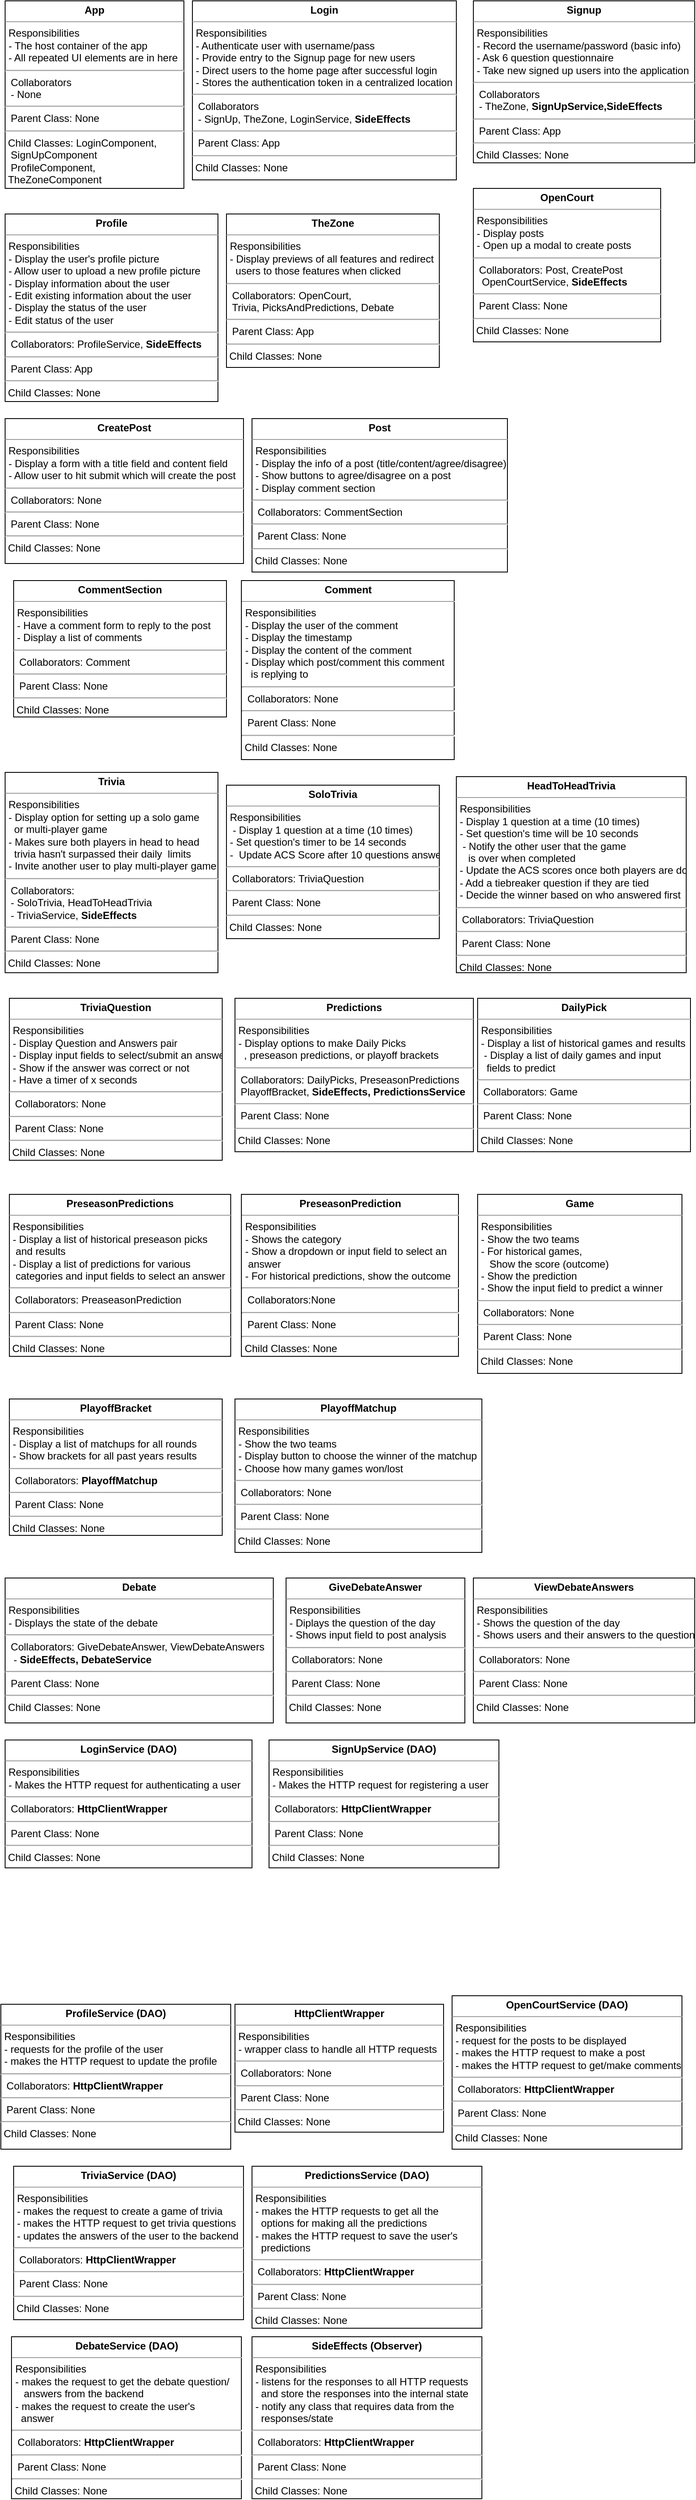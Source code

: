 <mxfile version="13.8.0" type="device"><diagram id="C5RBs43oDa-KdzZeNtuy" name="Page-1"><mxGraphModel dx="655" dy="366" grid="1" gridSize="10" guides="1" tooltips="1" connect="1" arrows="1" fold="1" page="1" pageScale="1" pageWidth="827" pageHeight="1169" math="0" shadow="0"><root><mxCell id="WIyWlLk6GJQsqaUBKTNV-0"/><mxCell id="WIyWlLk6GJQsqaUBKTNV-1" parent="WIyWlLk6GJQsqaUBKTNV-0"/><mxCell id="2I16vg60iGLK1do2wgSN-0" value="&lt;p style=&quot;margin: 0px ; margin-top: 4px ; text-align: center&quot;&gt;&lt;b&gt;App&lt;/b&gt;&lt;/p&gt;&lt;hr size=&quot;1&quot;&gt;&lt;p style=&quot;margin: 0px ; margin-left: 4px&quot;&gt;&lt;/p&gt;&lt;p style=&quot;margin: 0px ; margin-left: 4px&quot;&gt;Responsibilities&lt;/p&gt;&lt;p style=&quot;margin: 0px ; margin-left: 4px&quot;&gt;- The host container of the app&lt;/p&gt;&lt;p style=&quot;margin: 0px ; margin-left: 4px&quot;&gt;- All repeated UI elements are in here&lt;/p&gt;&lt;hr&gt;&amp;nbsp; Collaborators&lt;br&gt;&amp;nbsp; - None&lt;br&gt;&lt;hr&gt;&amp;nbsp; Parent Class: None&amp;nbsp;&amp;nbsp;&amp;nbsp;&lt;br&gt;&lt;hr&gt;&amp;nbsp;Child Classes: LoginComponent, &lt;br&gt;&amp;nbsp; SignUpComponent&lt;br&gt;&amp;nbsp; ProfileComponent, &lt;br&gt;&amp;nbsp;TheZoneComponent&amp;nbsp;&amp;nbsp;" style="verticalAlign=top;align=left;overflow=fill;fontSize=12;fontFamily=Helvetica;html=1;" parent="WIyWlLk6GJQsqaUBKTNV-1" vertex="1"><mxGeometry x="10" y="10" width="210" height="220" as="geometry"/></mxCell><mxCell id="2I16vg60iGLK1do2wgSN-2" value="&lt;p style=&quot;margin: 0px ; margin-top: 4px ; text-align: center&quot;&gt;&lt;b&gt;Login&lt;/b&gt;&lt;/p&gt;&lt;hr size=&quot;1&quot;&gt;&lt;p style=&quot;margin: 0px ; margin-left: 4px&quot;&gt;&lt;/p&gt;&lt;p style=&quot;margin: 0px ; margin-left: 4px&quot;&gt;Responsibilities&lt;/p&gt;&lt;p style=&quot;margin: 0px ; margin-left: 4px&quot;&gt;- Authenticate user with username/pass&lt;/p&gt;&lt;p style=&quot;margin: 0px ; margin-left: 4px&quot;&gt;- Provide entry to the Signup page for new users&lt;/p&gt;&lt;p style=&quot;margin: 0px ; margin-left: 4px&quot;&gt;- Direct users to the home page after successful login&lt;/p&gt;&lt;p style=&quot;margin: 0px ; margin-left: 4px&quot;&gt;- Stores the authentication token in a centralized location&lt;/p&gt;&lt;hr&gt;&amp;nbsp; Collaborators&lt;br&gt;&amp;nbsp; - SignUp,&amp;nbsp;TheZone, LoginService,&amp;nbsp;&lt;b style=&quot;text-align: center&quot;&gt;SideEffects&lt;/b&gt;&lt;br&gt;&lt;hr&gt;&amp;nbsp; Parent Class: App&amp;nbsp; &amp;nbsp;&lt;br&gt;&lt;hr&gt;&amp;nbsp;Child Classes: None&amp;nbsp;" style="verticalAlign=top;align=left;overflow=fill;fontSize=12;fontFamily=Helvetica;html=1;" parent="WIyWlLk6GJQsqaUBKTNV-1" vertex="1"><mxGeometry x="230" y="10" width="310" height="210" as="geometry"/></mxCell><mxCell id="lHW5fJ1nC3ww-b5Xlcl7-0" value="&lt;p style=&quot;margin: 0px ; margin-top: 4px ; text-align: center&quot;&gt;&lt;b&gt;Signup&lt;/b&gt;&lt;/p&gt;&lt;hr size=&quot;1&quot;&gt;&lt;p style=&quot;margin: 0px ; margin-left: 4px&quot;&gt;&lt;/p&gt;&lt;p style=&quot;margin: 0px ; margin-left: 4px&quot;&gt;Responsibilities&lt;/p&gt;&lt;p style=&quot;margin: 0px ; margin-left: 4px&quot;&gt;- Record the username/password (basic info)&lt;/p&gt;&lt;p style=&quot;margin: 0px ; margin-left: 4px&quot;&gt;- Ask 6 question questionnaire&lt;/p&gt;&lt;p style=&quot;margin: 0px ; margin-left: 4px&quot;&gt;- Take new signed up users into the application&lt;/p&gt;&lt;hr&gt;&amp;nbsp; Collaborators&lt;br&gt;&amp;nbsp; - TheZone,&amp;nbsp;&lt;b style=&quot;text-align: center&quot;&gt;SignUpService,&lt;/b&gt;&lt;b style=&quot;text-align: center&quot;&gt;SideEffects&lt;/b&gt;&lt;br&gt;&lt;hr&gt;&amp;nbsp; Parent Class: App&amp;nbsp; &amp;nbsp;&lt;br&gt;&lt;hr&gt;&amp;nbsp;Child Classes: None&amp;nbsp;" style="verticalAlign=top;align=left;overflow=fill;fontSize=12;fontFamily=Helvetica;html=1;" parent="WIyWlLk6GJQsqaUBKTNV-1" vertex="1"><mxGeometry x="560" y="10" width="260" height="190" as="geometry"/></mxCell><mxCell id="lHW5fJ1nC3ww-b5Xlcl7-1" value="&lt;p style=&quot;margin: 0px ; margin-top: 4px ; text-align: center&quot;&gt;&lt;b&gt;Profile&lt;/b&gt;&lt;/p&gt;&lt;hr size=&quot;1&quot;&gt;&lt;p style=&quot;margin: 0px ; margin-left: 4px&quot;&gt;&lt;/p&gt;&lt;p style=&quot;margin: 0px ; margin-left: 4px&quot;&gt;Responsibilities&lt;/p&gt;&lt;p style=&quot;margin: 0px ; margin-left: 4px&quot;&gt;- Display the user's profile picture&lt;/p&gt;&lt;p style=&quot;margin: 0px ; margin-left: 4px&quot;&gt;- Allow user to upload a new profile picture&lt;/p&gt;&lt;p style=&quot;margin: 0px ; margin-left: 4px&quot;&gt;- Display information about the user&lt;/p&gt;&lt;p style=&quot;margin: 0px ; margin-left: 4px&quot;&gt;- Edit existing information about the user&lt;/p&gt;&lt;p style=&quot;margin: 0px ; margin-left: 4px&quot;&gt;- Display the status of the user&lt;/p&gt;&lt;p style=&quot;margin: 0px ; margin-left: 4px&quot;&gt;- Edit status of the user&lt;/p&gt;&lt;hr&gt;&amp;nbsp; Collaborators: ProfileService,&amp;nbsp;&lt;b style=&quot;text-align: center&quot;&gt;SideEffects&lt;/b&gt;&lt;br&gt;&lt;hr&gt;&amp;nbsp; Parent Class: App&amp;nbsp; &amp;nbsp;&lt;br&gt;&lt;hr&gt;&amp;nbsp;Child Classes: None&amp;nbsp;" style="verticalAlign=top;align=left;overflow=fill;fontSize=12;fontFamily=Helvetica;html=1;" parent="WIyWlLk6GJQsqaUBKTNV-1" vertex="1"><mxGeometry x="10" y="260" width="250" height="220" as="geometry"/></mxCell><mxCell id="lHW5fJ1nC3ww-b5Xlcl7-2" value="&lt;p style=&quot;margin: 0px ; margin-top: 4px ; text-align: center&quot;&gt;&lt;b&gt;TheZone&lt;/b&gt;&lt;/p&gt;&lt;hr size=&quot;1&quot;&gt;&lt;p style=&quot;margin: 0px ; margin-left: 4px&quot;&gt;&lt;/p&gt;&lt;p style=&quot;margin: 0px ; margin-left: 4px&quot;&gt;Responsibilities&lt;/p&gt;&lt;p style=&quot;margin: 0px ; margin-left: 4px&quot;&gt;- Display previews of all features and redirect&lt;/p&gt;&lt;p style=&quot;margin: 0px ; margin-left: 4px&quot;&gt;&amp;nbsp; users to those features when clicked&lt;/p&gt;&lt;hr&gt;&amp;nbsp; Collaborators: OpenCourt,&lt;br&gt;&amp;nbsp; Trivia,&amp;nbsp;PicksAndPredictions, Debate&lt;br&gt;&lt;hr&gt;&amp;nbsp; Parent Class: App&amp;nbsp; &amp;nbsp;&lt;br&gt;&lt;hr&gt;&amp;nbsp;Child Classes: None&lt;br&gt;&amp;nbsp;&amp;nbsp;" style="verticalAlign=top;align=left;overflow=fill;fontSize=12;fontFamily=Helvetica;html=1;" parent="WIyWlLk6GJQsqaUBKTNV-1" vertex="1"><mxGeometry x="270" y="260" width="250" height="180" as="geometry"/></mxCell><mxCell id="lHW5fJ1nC3ww-b5Xlcl7-7" value="&lt;p style=&quot;margin: 0px ; margin-top: 4px ; text-align: center&quot;&gt;&lt;b&gt;OpenCourt&lt;/b&gt;&lt;/p&gt;&lt;hr size=&quot;1&quot;&gt;&lt;p style=&quot;margin: 0px ; margin-left: 4px&quot;&gt;&lt;/p&gt;&lt;p style=&quot;margin: 0px ; margin-left: 4px&quot;&gt;Responsibilities&lt;/p&gt;&lt;p style=&quot;margin: 0px ; margin-left: 4px&quot;&gt;- Display posts&lt;br&gt;&lt;/p&gt;&lt;p style=&quot;margin: 0px ; margin-left: 4px&quot;&gt;- Open up a modal to create posts&lt;/p&gt;&lt;hr&gt;&amp;nbsp; Collaborators: Post, CreatePost&lt;br&gt;&amp;nbsp; &amp;nbsp;OpenCourtService,&amp;nbsp;&lt;b style=&quot;text-align: center&quot;&gt;SideEffects&lt;/b&gt;&lt;br&gt;&lt;hr&gt;&amp;nbsp; Parent Class: None&amp;nbsp; &amp;nbsp;&lt;br&gt;&lt;hr&gt;&amp;nbsp;Child Classes: None&amp;nbsp;" style="verticalAlign=top;align=left;overflow=fill;fontSize=12;fontFamily=Helvetica;html=1;" parent="WIyWlLk6GJQsqaUBKTNV-1" vertex="1"><mxGeometry x="560" y="230" width="220" height="180" as="geometry"/></mxCell><mxCell id="lHW5fJ1nC3ww-b5Xlcl7-8" value="&lt;p style=&quot;margin: 0px ; margin-top: 4px ; text-align: center&quot;&gt;&lt;b&gt;Trivia&lt;/b&gt;&lt;/p&gt;&lt;hr size=&quot;1&quot;&gt;&lt;p style=&quot;margin: 0px ; margin-left: 4px&quot;&gt;&lt;/p&gt;&lt;p style=&quot;margin: 0px ; margin-left: 4px&quot;&gt;Responsibilities&lt;/p&gt;&lt;p style=&quot;margin: 0px ; margin-left: 4px&quot;&gt;- Display option for setting up a solo game&lt;br&gt;&lt;/p&gt;&lt;p style=&quot;margin: 0px ; margin-left: 4px&quot;&gt;&amp;nbsp; or multi-player game&lt;/p&gt;&lt;p style=&quot;margin: 0px ; margin-left: 4px&quot;&gt;- Makes sure both players in head to head&lt;/p&gt;&lt;p style=&quot;margin: 0px ; margin-left: 4px&quot;&gt;&amp;nbsp; trivia hasn't surpassed their daily&amp;nbsp; limits&lt;/p&gt;&lt;p style=&quot;margin: 0px ; margin-left: 4px&quot;&gt;- Invite another user to play multi-player game&lt;/p&gt;&lt;hr&gt;&amp;nbsp; Collaborators: &lt;br&gt;&amp;nbsp; - SoloTrivia, HeadToHeadTrivia&lt;br&gt;&amp;nbsp; - TriviaService,&amp;nbsp;&lt;b style=&quot;text-align: center&quot;&gt;SideEffects&lt;/b&gt;&lt;br&gt;&lt;hr&gt;&amp;nbsp; Parent Class: None&amp;nbsp; &amp;nbsp;&lt;br&gt;&lt;hr&gt;&amp;nbsp;Child Classes: None" style="verticalAlign=top;align=left;overflow=fill;fontSize=12;fontFamily=Helvetica;html=1;" parent="WIyWlLk6GJQsqaUBKTNV-1" vertex="1"><mxGeometry x="10" y="915" width="250" height="235" as="geometry"/></mxCell><mxCell id="lHW5fJ1nC3ww-b5Xlcl7-10" value="&lt;p style=&quot;margin: 0px ; margin-top: 4px ; text-align: center&quot;&gt;&lt;b&gt;Predictions&lt;/b&gt;&lt;/p&gt;&lt;hr size=&quot;1&quot;&gt;&lt;p style=&quot;margin: 0px ; margin-left: 4px&quot;&gt;&lt;/p&gt;&lt;p style=&quot;margin: 0px ; margin-left: 4px&quot;&gt;Responsibilities&lt;/p&gt;&lt;p style=&quot;margin: 0px ; margin-left: 4px&quot;&gt;- Display options to make Daily Picks&lt;br&gt;&lt;/p&gt;&lt;p style=&quot;margin: 0px ; margin-left: 4px&quot;&gt;&amp;nbsp; , preseason predictions, or playoff brackets&lt;/p&gt;&lt;hr&gt;&amp;nbsp; Collaborators: DailyPicks, PreseasonPredictions&lt;br&gt;&amp;nbsp; PlayoffBracket,&amp;nbsp;&lt;b style=&quot;text-align: center&quot;&gt;SideEffects, PredictionsService&lt;/b&gt;&lt;br&gt;&lt;hr&gt;&amp;nbsp; Parent Class: None&amp;nbsp; &amp;nbsp;&lt;br&gt;&lt;hr&gt;&amp;nbsp;Child Classes: None" style="verticalAlign=top;align=left;overflow=fill;fontSize=12;fontFamily=Helvetica;html=1;" parent="WIyWlLk6GJQsqaUBKTNV-1" vertex="1"><mxGeometry x="280" y="1180" width="280" height="180" as="geometry"/></mxCell><mxCell id="lHW5fJ1nC3ww-b5Xlcl7-12" value="&lt;p style=&quot;margin: 0px ; margin-top: 4px ; text-align: center&quot;&gt;&lt;b&gt;Debate&lt;/b&gt;&lt;/p&gt;&lt;hr size=&quot;1&quot;&gt;&lt;p style=&quot;margin: 0px ; margin-left: 4px&quot;&gt;&lt;/p&gt;&lt;p style=&quot;margin: 0px ; margin-left: 4px&quot;&gt;Responsibilities&lt;/p&gt;&lt;p style=&quot;margin: 0px ; margin-left: 4px&quot;&gt;- Displays the state of the debate&lt;br&gt;&lt;/p&gt;&lt;hr&gt;&amp;nbsp; Collaborators: GiveDebateAnswer, ViewDebateAnswers&lt;br&gt;&amp;nbsp; &amp;nbsp;-&amp;nbsp;&lt;b style=&quot;text-align: center&quot;&gt;SideEffects, DebateService&lt;/b&gt;&lt;br&gt;&lt;hr&gt;&amp;nbsp; Parent Class: None&amp;nbsp; &amp;nbsp;&lt;br&gt;&lt;hr&gt;&amp;nbsp;Child Classes: None" style="verticalAlign=top;align=left;overflow=fill;fontSize=12;fontFamily=Helvetica;html=1;" parent="WIyWlLk6GJQsqaUBKTNV-1" vertex="1"><mxGeometry x="10" y="1860" width="315" height="170" as="geometry"/></mxCell><mxCell id="lHW5fJ1nC3ww-b5Xlcl7-13" value="&lt;p style=&quot;margin: 0px ; margin-top: 4px ; text-align: center&quot;&gt;&lt;b&gt;CreatePost&lt;/b&gt;&lt;/p&gt;&lt;hr size=&quot;1&quot;&gt;&lt;p style=&quot;margin: 0px ; margin-left: 4px&quot;&gt;&lt;/p&gt;&lt;p style=&quot;margin: 0px ; margin-left: 4px&quot;&gt;Responsibilities&lt;/p&gt;&lt;p style=&quot;margin: 0px ; margin-left: 4px&quot;&gt;- Display a form with a title field and content field&lt;br&gt;&lt;/p&gt;&lt;p style=&quot;margin: 0px ; margin-left: 4px&quot;&gt;- Allow user to hit submit which will create the post&lt;/p&gt;&lt;hr&gt;&amp;nbsp; Collaborators: None&lt;br&gt;&lt;hr&gt;&amp;nbsp; Parent Class: None&amp;nbsp; &amp;nbsp;&lt;br&gt;&lt;hr&gt;&amp;nbsp;Child Classes: None&amp;nbsp;" style="verticalAlign=top;align=left;overflow=fill;fontSize=12;fontFamily=Helvetica;html=1;" parent="WIyWlLk6GJQsqaUBKTNV-1" vertex="1"><mxGeometry x="10" y="500" width="280" height="170" as="geometry"/></mxCell><mxCell id="lHW5fJ1nC3ww-b5Xlcl7-14" value="&lt;p style=&quot;margin: 0px ; margin-top: 4px ; text-align: center&quot;&gt;&lt;b&gt;Post&lt;/b&gt;&lt;/p&gt;&lt;hr size=&quot;1&quot;&gt;&lt;p style=&quot;margin: 0px ; margin-left: 4px&quot;&gt;&lt;/p&gt;&lt;p style=&quot;margin: 0px ; margin-left: 4px&quot;&gt;Responsibilities&lt;/p&gt;&lt;p style=&quot;margin: 0px ; margin-left: 4px&quot;&gt;- Display the info of a post (title/content/agree/disagree)&lt;br&gt;&lt;/p&gt;&lt;p style=&quot;margin: 0px ; margin-left: 4px&quot;&gt;- Show buttons to agree/disagree on a post&lt;/p&gt;&lt;p style=&quot;margin: 0px ; margin-left: 4px&quot;&gt;- Display comment section&lt;/p&gt;&lt;hr&gt;&amp;nbsp; Collaborators: CommentSection&lt;br&gt;&lt;hr&gt;&amp;nbsp; Parent Class: None&amp;nbsp; &amp;nbsp;&lt;br&gt;&lt;hr&gt;&amp;nbsp;Child Classes: None&amp;nbsp;" style="verticalAlign=top;align=left;overflow=fill;fontSize=12;fontFamily=Helvetica;html=1;" parent="WIyWlLk6GJQsqaUBKTNV-1" vertex="1"><mxGeometry x="300" y="500" width="300" height="180" as="geometry"/></mxCell><mxCell id="lHW5fJ1nC3ww-b5Xlcl7-15" value="&lt;p style=&quot;margin: 0px ; margin-top: 4px ; text-align: center&quot;&gt;&lt;b&gt;CommentSection&lt;/b&gt;&lt;/p&gt;&lt;hr size=&quot;1&quot;&gt;&lt;p style=&quot;margin: 0px ; margin-left: 4px&quot;&gt;&lt;/p&gt;&lt;p style=&quot;margin: 0px ; margin-left: 4px&quot;&gt;Responsibilities&lt;/p&gt;&lt;p style=&quot;margin: 0px ; margin-left: 4px&quot;&gt;- Have a comment form to reply to the post&lt;br&gt;&lt;/p&gt;&lt;p style=&quot;margin: 0px ; margin-left: 4px&quot;&gt;- Display a list of comments&lt;/p&gt;&lt;hr&gt;&amp;nbsp; Collaborators: Comment&lt;br&gt;&lt;hr&gt;&amp;nbsp; Parent Class: None&amp;nbsp; &amp;nbsp;&lt;br&gt;&lt;hr&gt;&amp;nbsp;Child Classes: None&amp;nbsp;" style="verticalAlign=top;align=left;overflow=fill;fontSize=12;fontFamily=Helvetica;html=1;" parent="WIyWlLk6GJQsqaUBKTNV-1" vertex="1"><mxGeometry x="20" y="690" width="250" height="160" as="geometry"/></mxCell><mxCell id="lHW5fJ1nC3ww-b5Xlcl7-17" value="&lt;p style=&quot;margin: 0px ; margin-top: 4px ; text-align: center&quot;&gt;&lt;b&gt;SoloTrivia&lt;/b&gt;&lt;/p&gt;&lt;hr size=&quot;1&quot;&gt;&lt;p style=&quot;margin: 0px ; margin-left: 4px&quot;&gt;&lt;/p&gt;&lt;p style=&quot;margin: 0px ; margin-left: 4px&quot;&gt;Responsibilities&lt;/p&gt;&lt;p style=&quot;margin: 0px ; margin-left: 4px&quot;&gt;&amp;nbsp;- Display 1 question at a time (10 times)&lt;/p&gt;&lt;p style=&quot;margin: 0px ; margin-left: 4px&quot;&gt;- Set question's timer to be 14 seconds&lt;/p&gt;&lt;p style=&quot;margin: 0px ; margin-left: 4px&quot;&gt;-&amp;nbsp; Update ACS Score after 10 questions answered&lt;/p&gt;&lt;hr&gt;&amp;nbsp; Collaborators: TriviaQuestion&lt;br&gt;&lt;hr&gt;&amp;nbsp; Parent Class: None&amp;nbsp; &amp;nbsp;&lt;br&gt;&lt;hr&gt;&amp;nbsp;Child Classes: None" style="verticalAlign=top;align=left;overflow=fill;fontSize=12;fontFamily=Helvetica;html=1;" parent="WIyWlLk6GJQsqaUBKTNV-1" vertex="1"><mxGeometry x="270" y="930" width="250" height="180" as="geometry"/></mxCell><mxCell id="lHW5fJ1nC3ww-b5Xlcl7-18" value="&lt;p style=&quot;margin: 0px ; margin-top: 4px ; text-align: center&quot;&gt;&lt;b&gt;TriviaQuestion&lt;/b&gt;&lt;/p&gt;&lt;hr size=&quot;1&quot;&gt;&lt;p style=&quot;margin: 0px ; margin-left: 4px&quot;&gt;&lt;/p&gt;&lt;p style=&quot;margin: 0px ; margin-left: 4px&quot;&gt;Responsibilities&lt;/p&gt;&lt;p style=&quot;margin: 0px ; margin-left: 4px&quot;&gt;- Display Question and Answers pair&lt;/p&gt;&lt;p style=&quot;margin: 0px ; margin-left: 4px&quot;&gt;- Display input fields to select/submit an answer&lt;/p&gt;&lt;p style=&quot;margin: 0px ; margin-left: 4px&quot;&gt;- Show if the answer was correct or not&lt;/p&gt;&lt;p style=&quot;margin: 0px ; margin-left: 4px&quot;&gt;&lt;span&gt;- Have a timer of x seconds&lt;/span&gt;&lt;br&gt;&lt;/p&gt;&lt;hr&gt;&amp;nbsp; Collaborators: None&lt;br&gt;&lt;hr&gt;&amp;nbsp; Parent Class: None&amp;nbsp; &amp;nbsp;&lt;br&gt;&lt;hr&gt;&amp;nbsp;Child Classes: None" style="verticalAlign=top;align=left;overflow=fill;fontSize=12;fontFamily=Helvetica;html=1;" parent="WIyWlLk6GJQsqaUBKTNV-1" vertex="1"><mxGeometry x="15" y="1180" width="250" height="190" as="geometry"/></mxCell><mxCell id="lHW5fJ1nC3ww-b5Xlcl7-19" value="&lt;p style=&quot;margin: 0px ; margin-top: 4px ; text-align: center&quot;&gt;&lt;b&gt;HeadToHeadTrivia&lt;/b&gt;&lt;/p&gt;&lt;hr size=&quot;1&quot;&gt;&lt;p style=&quot;margin: 0px ; margin-left: 4px&quot;&gt;&lt;/p&gt;&lt;p style=&quot;margin: 0px ; margin-left: 4px&quot;&gt;Responsibilities&lt;/p&gt;&lt;p style=&quot;margin: 0px ; margin-left: 4px&quot;&gt;- Display 1 question at a time (10 times)&lt;/p&gt;&lt;p style=&quot;margin: 0px ; margin-left: 4px&quot;&gt;- Set question's time will be 10 seconds&lt;/p&gt;&lt;p style=&quot;margin: 0px ; margin-left: 4px&quot;&gt;&amp;nbsp;- Notify the other user that the game&amp;nbsp;&lt;/p&gt;&lt;p style=&quot;margin: 0px ; margin-left: 4px&quot;&gt;&amp;nbsp; &amp;nbsp;is over when completed&lt;/p&gt;&lt;p style=&quot;margin: 0px ; margin-left: 4px&quot;&gt;- Update the ACS scores once both players are done&lt;/p&gt;&lt;p style=&quot;margin: 0px ; margin-left: 4px&quot;&gt;- Add a tiebreaker question if they are tied&lt;/p&gt;&lt;p style=&quot;margin: 0px ; margin-left: 4px&quot;&gt;- Decide the winner based on who answered first&lt;/p&gt;&lt;hr&gt;&amp;nbsp; Collaborators: TriviaQuestion&lt;br&gt;&lt;hr&gt;&amp;nbsp; Parent Class: None&amp;nbsp; &amp;nbsp;&lt;br&gt;&lt;hr&gt;&amp;nbsp;Child Classes: None" style="verticalAlign=top;align=left;overflow=fill;fontSize=12;fontFamily=Helvetica;html=1;" parent="WIyWlLk6GJQsqaUBKTNV-1" vertex="1"><mxGeometry x="540" y="920" width="270" height="230" as="geometry"/></mxCell><mxCell id="lHW5fJ1nC3ww-b5Xlcl7-20" value="&lt;p style=&quot;margin: 0px ; margin-top: 4px ; text-align: center&quot;&gt;&lt;b&gt;DailyPick&lt;/b&gt;&lt;/p&gt;&lt;hr size=&quot;1&quot;&gt;&lt;p style=&quot;margin: 0px ; margin-left: 4px&quot;&gt;&lt;/p&gt;&lt;p style=&quot;margin: 0px ; margin-left: 4px&quot;&gt;Responsibilities&lt;/p&gt;&lt;p style=&quot;margin: 0px ; margin-left: 4px&quot;&gt;- Display a list of historical games and results&lt;br&gt;&lt;/p&gt;&lt;p style=&quot;margin: 0px ; margin-left: 4px&quot;&gt;&amp;nbsp;- Display a list of daily games and input&amp;nbsp;&lt;/p&gt;&lt;p style=&quot;margin: 0px ; margin-left: 4px&quot;&gt;&amp;nbsp; fields to predict&lt;/p&gt;&lt;hr&gt;&amp;nbsp; Collaborators: Game&lt;br&gt;&lt;hr&gt;&amp;nbsp; Parent Class: None&amp;nbsp; &amp;nbsp;&lt;br&gt;&lt;hr&gt;&amp;nbsp;Child Classes: None" style="verticalAlign=top;align=left;overflow=fill;fontSize=12;fontFamily=Helvetica;html=1;" parent="WIyWlLk6GJQsqaUBKTNV-1" vertex="1"><mxGeometry x="565" y="1180" width="250" height="180" as="geometry"/></mxCell><mxCell id="lHW5fJ1nC3ww-b5Xlcl7-21" value="&lt;p style=&quot;margin: 0px ; margin-top: 4px ; text-align: center&quot;&gt;&lt;b&gt;PlayoffBracket&lt;/b&gt;&lt;/p&gt;&lt;hr size=&quot;1&quot;&gt;&lt;p style=&quot;margin: 0px ; margin-left: 4px&quot;&gt;&lt;/p&gt;&lt;p style=&quot;margin: 0px ; margin-left: 4px&quot;&gt;Responsibilities&lt;/p&gt;&lt;p style=&quot;margin: 0px ; margin-left: 4px&quot;&gt;- Display a list of matchups for all rounds&lt;br&gt;&lt;/p&gt;&lt;p style=&quot;margin: 0px ; margin-left: 4px&quot;&gt;- Show brackets for all past years results&lt;/p&gt;&lt;hr&gt;&amp;nbsp; Collaborators:&amp;nbsp;&lt;b style=&quot;text-align: center&quot;&gt;PlayoffMatchup&lt;/b&gt;&lt;br&gt;&lt;hr&gt;&amp;nbsp; Parent Class: None&amp;nbsp; &amp;nbsp;&lt;br&gt;&lt;hr&gt;&amp;nbsp;Child Classes: None" style="verticalAlign=top;align=left;overflow=fill;fontSize=12;fontFamily=Helvetica;html=1;" parent="WIyWlLk6GJQsqaUBKTNV-1" vertex="1"><mxGeometry x="15" y="1650" width="250" height="160" as="geometry"/></mxCell><mxCell id="lHW5fJ1nC3ww-b5Xlcl7-22" value="&lt;p style=&quot;margin: 0px ; margin-top: 4px ; text-align: center&quot;&gt;&lt;b&gt;PreseasonPredictions&lt;/b&gt;&lt;/p&gt;&lt;hr size=&quot;1&quot;&gt;&lt;p style=&quot;margin: 0px ; margin-left: 4px&quot;&gt;&lt;/p&gt;&lt;p style=&quot;margin: 0px ; margin-left: 4px&quot;&gt;Responsibilities&lt;/p&gt;&lt;p style=&quot;margin: 0px ; margin-left: 4px&quot;&gt;- Display a list of historical preseason picks&lt;br&gt;&lt;/p&gt;&lt;p style=&quot;margin: 0px ; margin-left: 4px&quot;&gt;&amp;nbsp;and results&lt;/p&gt;&lt;p style=&quot;margin: 0px ; margin-left: 4px&quot;&gt;- Display a list of predictions for various&lt;/p&gt;&lt;p style=&quot;margin: 0px ; margin-left: 4px&quot;&gt;&amp;nbsp;categories and input fields to select an answer&lt;/p&gt;&lt;hr&gt;&amp;nbsp; Collaborators: PreaseasonPrediction&lt;br&gt;&lt;hr&gt;&amp;nbsp; Parent Class: None&amp;nbsp; &amp;nbsp;&lt;br&gt;&lt;hr&gt;&amp;nbsp;Child Classes: None" style="verticalAlign=top;align=left;overflow=fill;fontSize=12;fontFamily=Helvetica;html=1;" parent="WIyWlLk6GJQsqaUBKTNV-1" vertex="1"><mxGeometry x="15" y="1410" width="260" height="190" as="geometry"/></mxCell><mxCell id="lHW5fJ1nC3ww-b5Xlcl7-23" value="&lt;p style=&quot;margin: 0px ; margin-top: 4px ; text-align: center&quot;&gt;&lt;b&gt;Game&lt;/b&gt;&lt;/p&gt;&lt;hr size=&quot;1&quot;&gt;&lt;p style=&quot;margin: 0px ; margin-left: 4px&quot;&gt;&lt;/p&gt;&lt;p style=&quot;margin: 0px ; margin-left: 4px&quot;&gt;Responsibilities&lt;/p&gt;&lt;p style=&quot;margin: 0px ; margin-left: 4px&quot;&gt;- Show the two teams&lt;br&gt;&lt;/p&gt;&lt;p style=&quot;margin: 0px ; margin-left: 4px&quot;&gt;- For historical games,&amp;nbsp;&lt;/p&gt;&lt;p style=&quot;margin: 0px ; margin-left: 4px&quot;&gt;&amp;nbsp; &amp;nbsp;Show the score (outcome)&lt;/p&gt;&lt;p style=&quot;margin: 0px ; margin-left: 4px&quot;&gt;- Show the prediction&lt;/p&gt;&lt;p style=&quot;margin: 0px ; margin-left: 4px&quot;&gt;- Show the input field to predict a winner&lt;/p&gt;&lt;hr&gt;&amp;nbsp; Collaborators: None&lt;br&gt;&lt;hr&gt;&amp;nbsp; Parent Class: None&amp;nbsp; &amp;nbsp;&lt;br&gt;&lt;hr&gt;&amp;nbsp;Child Classes: None" style="verticalAlign=top;align=left;overflow=fill;fontSize=12;fontFamily=Helvetica;html=1;" parent="WIyWlLk6GJQsqaUBKTNV-1" vertex="1"><mxGeometry x="565" y="1410" width="240" height="210" as="geometry"/></mxCell><mxCell id="lHW5fJ1nC3ww-b5Xlcl7-24" value="&lt;p style=&quot;margin: 0px ; margin-top: 4px ; text-align: center&quot;&gt;&lt;b&gt;PreseasonPrediction&lt;/b&gt;&lt;/p&gt;&lt;hr size=&quot;1&quot;&gt;&lt;p style=&quot;margin: 0px ; margin-left: 4px&quot;&gt;&lt;/p&gt;&lt;p style=&quot;margin: 0px ; margin-left: 4px&quot;&gt;Responsibilities&lt;/p&gt;&lt;p style=&quot;margin: 0px ; margin-left: 4px&quot;&gt;- Shows the category&lt;/p&gt;&lt;p style=&quot;margin: 0px ; margin-left: 4px&quot;&gt;- Show a dropdown or input field to select an&lt;/p&gt;&lt;p style=&quot;margin: 0px ; margin-left: 4px&quot;&gt;&amp;nbsp;answer&lt;/p&gt;&lt;p style=&quot;margin: 0px ; margin-left: 4px&quot;&gt;-&amp;nbsp;&lt;span&gt;For historical predictions, show the outcome&lt;/span&gt;&lt;/p&gt;&lt;hr&gt;&amp;nbsp; Collaborators:None&lt;br&gt;&lt;hr&gt;&amp;nbsp; Parent Class: None&amp;nbsp; &amp;nbsp;&lt;br&gt;&lt;hr&gt;&amp;nbsp;Child Classes: None" style="verticalAlign=top;align=left;overflow=fill;fontSize=12;fontFamily=Helvetica;html=1;" parent="WIyWlLk6GJQsqaUBKTNV-1" vertex="1"><mxGeometry x="287.5" y="1410" width="255" height="190" as="geometry"/></mxCell><mxCell id="lHW5fJ1nC3ww-b5Xlcl7-25" value="&lt;p style=&quot;margin: 0px ; margin-top: 4px ; text-align: center&quot;&gt;&lt;b&gt;PlayoffMatchup&lt;/b&gt;&lt;/p&gt;&lt;hr size=&quot;1&quot;&gt;&lt;p style=&quot;margin: 0px ; margin-left: 4px&quot;&gt;&lt;/p&gt;&lt;p style=&quot;margin: 0px ; margin-left: 4px&quot;&gt;Responsibilities&lt;/p&gt;&lt;p style=&quot;margin: 0px ; margin-left: 4px&quot;&gt;- Show the two teams&lt;br&gt;&lt;/p&gt;&lt;p style=&quot;margin: 0px ; margin-left: 4px&quot;&gt;- Display button to choose the winner of the matchup&lt;/p&gt;&lt;p style=&quot;margin: 0px ; margin-left: 4px&quot;&gt;- Choose how many games won/lost&lt;/p&gt;&lt;hr&gt;&amp;nbsp; Collaborators: None&lt;br&gt;&lt;hr&gt;&amp;nbsp; Parent Class: None&amp;nbsp; &amp;nbsp;&lt;br&gt;&lt;hr&gt;&amp;nbsp;Child Classes: None" style="verticalAlign=top;align=left;overflow=fill;fontSize=12;fontFamily=Helvetica;html=1;" parent="WIyWlLk6GJQsqaUBKTNV-1" vertex="1"><mxGeometry x="280" y="1650" width="290" height="180" as="geometry"/></mxCell><mxCell id="lHW5fJ1nC3ww-b5Xlcl7-26" value="&lt;p style=&quot;margin: 0px ; margin-top: 4px ; text-align: center&quot;&gt;&lt;b&gt;Comment&lt;/b&gt;&lt;/p&gt;&lt;hr size=&quot;1&quot;&gt;&lt;p style=&quot;margin: 0px ; margin-left: 4px&quot;&gt;&lt;/p&gt;&lt;p style=&quot;margin: 0px ; margin-left: 4px&quot;&gt;Responsibilities&lt;/p&gt;&lt;p style=&quot;margin: 0px ; margin-left: 4px&quot;&gt;- Display the user of the comment&lt;br&gt;&lt;/p&gt;&lt;p style=&quot;margin: 0px ; margin-left: 4px&quot;&gt;- Display the timestamp&lt;/p&gt;&lt;p style=&quot;margin: 0px ; margin-left: 4px&quot;&gt;- Display the content of the comment&lt;/p&gt;&lt;p style=&quot;margin: 0px ; margin-left: 4px&quot;&gt;- Display which post/comment this comment&lt;/p&gt;&lt;p style=&quot;margin: 0px ; margin-left: 4px&quot;&gt;&amp;nbsp; is replying to&lt;/p&gt;&lt;hr&gt;&amp;nbsp; Collaborators: None&lt;br&gt;&lt;hr&gt;&amp;nbsp; Parent Class: None&amp;nbsp; &amp;nbsp;&lt;br&gt;&lt;hr&gt;&amp;nbsp;Child Classes: None&amp;nbsp;" style="verticalAlign=top;align=left;overflow=fill;fontSize=12;fontFamily=Helvetica;html=1;" parent="WIyWlLk6GJQsqaUBKTNV-1" vertex="1"><mxGeometry x="287.5" y="690" width="250" height="210" as="geometry"/></mxCell><mxCell id="lHW5fJ1nC3ww-b5Xlcl7-27" value="&lt;p style=&quot;margin: 0px ; margin-top: 4px ; text-align: center&quot;&gt;&lt;span style=&quot;text-align: left&quot;&gt;&lt;b&gt;GiveDebateAnswer&lt;/b&gt;&lt;/span&gt;&lt;br&gt;&lt;/p&gt;&lt;hr size=&quot;1&quot;&gt;&lt;p style=&quot;margin: 0px ; margin-left: 4px&quot;&gt;&lt;/p&gt;&lt;p style=&quot;margin: 0px ; margin-left: 4px&quot;&gt;Responsibilities&lt;/p&gt;&lt;p style=&quot;margin: 0px ; margin-left: 4px&quot;&gt;- Diplays the question of the day&lt;br&gt;&lt;/p&gt;&lt;p style=&quot;margin: 0px ; margin-left: 4px&quot;&gt;- Shows input field to post analysis&lt;/p&gt;&lt;hr&gt;&amp;nbsp; Collaborators: None&lt;br&gt;&lt;hr&gt;&amp;nbsp; Parent Class: None&amp;nbsp; &amp;nbsp;&lt;br&gt;&lt;hr&gt;&amp;nbsp;Child Classes: None" style="verticalAlign=top;align=left;overflow=fill;fontSize=12;fontFamily=Helvetica;html=1;" parent="WIyWlLk6GJQsqaUBKTNV-1" vertex="1"><mxGeometry x="340" y="1860" width="210" height="170" as="geometry"/></mxCell><mxCell id="lHW5fJ1nC3ww-b5Xlcl7-28" value="&lt;p style=&quot;margin: 4px 0px 0px ; text-align: center&quot;&gt;&lt;b&gt;ViewDebateAnswers&lt;/b&gt;&lt;/p&gt;&lt;hr size=&quot;1&quot;&gt;&lt;p style=&quot;margin: 0px ; margin-left: 4px&quot;&gt;&lt;/p&gt;&lt;p style=&quot;margin: 0px ; margin-left: 4px&quot;&gt;Responsibilities&lt;/p&gt;&lt;p style=&quot;margin: 0px ; margin-left: 4px&quot;&gt;- Shows the question of the day&lt;br&gt;&lt;/p&gt;&lt;p style=&quot;margin: 0px ; margin-left: 4px&quot;&gt;- Shows users and their answers to the question&lt;/p&gt;&lt;hr&gt;&amp;nbsp; Collaborators: None&lt;br&gt;&lt;hr&gt;&amp;nbsp; Parent Class: None&amp;nbsp; &amp;nbsp;&lt;br&gt;&lt;hr&gt;&amp;nbsp;Child Classes: None" style="verticalAlign=top;align=left;overflow=fill;fontSize=12;fontFamily=Helvetica;html=1;" parent="WIyWlLk6GJQsqaUBKTNV-1" vertex="1"><mxGeometry x="560" y="1860" width="260" height="170" as="geometry"/></mxCell><mxCell id="0E0BumuLksLZ6XWojwHH-0" value="&lt;p style=&quot;margin: 0px ; margin-top: 4px ; text-align: center&quot;&gt;&lt;b&gt;LoginService (DAO)&lt;/b&gt;&lt;/p&gt;&lt;hr size=&quot;1&quot;&gt;&lt;p style=&quot;margin: 0px ; margin-left: 4px&quot;&gt;&lt;/p&gt;&lt;p style=&quot;margin: 0px ; margin-left: 4px&quot;&gt;Responsibilities&lt;/p&gt;&lt;p style=&quot;margin: 0px ; margin-left: 4px&quot;&gt;- Makes the HTTP request for authenticating a user&lt;/p&gt;&lt;hr&gt;&amp;nbsp; Collaborators:&amp;nbsp;&lt;b style=&quot;text-align: center&quot;&gt;HttpClientWrapper&lt;/b&gt;&lt;br&gt;&lt;hr&gt;&amp;nbsp; Parent Class: None&amp;nbsp; &amp;nbsp;&lt;br&gt;&lt;hr&gt;&amp;nbsp;Child Classes: None" style="verticalAlign=top;align=left;overflow=fill;fontSize=12;fontFamily=Helvetica;html=1;" parent="WIyWlLk6GJQsqaUBKTNV-1" vertex="1"><mxGeometry x="10" y="2050" width="290" height="150" as="geometry"/></mxCell><mxCell id="0E0BumuLksLZ6XWojwHH-1" value="&lt;p style=&quot;margin: 0px ; margin-top: 4px ; text-align: center&quot;&gt;&lt;b&gt;SignUpService (DAO)&lt;/b&gt;&lt;/p&gt;&lt;hr size=&quot;1&quot;&gt;&lt;p style=&quot;margin: 0px ; margin-left: 4px&quot;&gt;&lt;/p&gt;&lt;p style=&quot;margin: 0px ; margin-left: 4px&quot;&gt;Responsibilities&lt;/p&gt;&lt;p style=&quot;margin: 0px ; margin-left: 4px&quot;&gt;- Makes the HTTP request for registering a user&lt;/p&gt;&lt;hr&gt;&amp;nbsp; Collaborators:&amp;nbsp;&lt;b style=&quot;text-align: center&quot;&gt;HttpClientWrapper&lt;/b&gt;&lt;br&gt;&lt;hr&gt;&amp;nbsp; Parent Class: None&amp;nbsp; &amp;nbsp;&lt;br&gt;&lt;hr&gt;&amp;nbsp;Child Classes: None" style="verticalAlign=top;align=left;overflow=fill;fontSize=12;fontFamily=Helvetica;html=1;" parent="WIyWlLk6GJQsqaUBKTNV-1" vertex="1"><mxGeometry x="320" y="2050" width="270" height="150" as="geometry"/></mxCell><mxCell id="0E0BumuLksLZ6XWojwHH-2" value="&lt;p style=&quot;margin: 0px ; margin-top: 4px ; text-align: center&quot;&gt;&lt;b&gt;ProfileService (DAO)&lt;/b&gt;&lt;/p&gt;&lt;hr size=&quot;1&quot;&gt;&lt;p style=&quot;margin: 0px ; margin-left: 4px&quot;&gt;&lt;/p&gt;&lt;p style=&quot;margin: 0px ; margin-left: 4px&quot;&gt;Responsibilities&lt;/p&gt;&lt;p style=&quot;margin: 0px ; margin-left: 4px&quot;&gt;- requests for the profile of the user&lt;/p&gt;&lt;p style=&quot;margin: 0px ; margin-left: 4px&quot;&gt;- makes the HTTP request to update the profile&lt;/p&gt;&lt;hr&gt;&amp;nbsp; Collaborators:&amp;nbsp;&lt;b style=&quot;text-align: center&quot;&gt;HttpClientWrapper&lt;/b&gt;&lt;br&gt;&lt;hr&gt;&amp;nbsp; Parent Class: None&amp;nbsp; &amp;nbsp;&lt;br&gt;&lt;hr&gt;&amp;nbsp;Child Classes: None" style="verticalAlign=top;align=left;overflow=fill;fontSize=12;fontFamily=Helvetica;html=1;" parent="WIyWlLk6GJQsqaUBKTNV-1" vertex="1"><mxGeometry x="5" y="2360" width="270" height="170" as="geometry"/></mxCell><mxCell id="0E0BumuLksLZ6XWojwHH-3" value="&lt;p style=&quot;margin: 0px ; margin-top: 4px ; text-align: center&quot;&gt;&lt;b&gt;HttpClientWrapper&lt;/b&gt;&lt;/p&gt;&lt;hr size=&quot;1&quot;&gt;&lt;p style=&quot;margin: 0px ; margin-left: 4px&quot;&gt;&lt;/p&gt;&lt;p style=&quot;margin: 0px ; margin-left: 4px&quot;&gt;Responsibilities&lt;/p&gt;&lt;p style=&quot;margin: 0px ; margin-left: 4px&quot;&gt;- wrapper class to handle all HTTP requests&lt;/p&gt;&lt;hr&gt;&amp;nbsp; Collaborators: None&lt;br&gt;&lt;hr&gt;&amp;nbsp; Parent Class: None&amp;nbsp; &amp;nbsp;&lt;br&gt;&lt;hr&gt;&amp;nbsp;Child Classes: None" style="verticalAlign=top;align=left;overflow=fill;fontSize=12;fontFamily=Helvetica;html=1;" parent="WIyWlLk6GJQsqaUBKTNV-1" vertex="1"><mxGeometry x="280" y="2360" width="245" height="150" as="geometry"/></mxCell><mxCell id="0E0BumuLksLZ6XWojwHH-4" value="&lt;p style=&quot;margin: 0px ; margin-top: 4px ; text-align: center&quot;&gt;&lt;b&gt;OpenCourtService (DAO)&lt;/b&gt;&lt;/p&gt;&lt;hr size=&quot;1&quot;&gt;&lt;p style=&quot;margin: 0px ; margin-left: 4px&quot;&gt;&lt;/p&gt;&lt;p style=&quot;margin: 0px ; margin-left: 4px&quot;&gt;Responsibilities&lt;/p&gt;&lt;p style=&quot;margin: 0px ; margin-left: 4px&quot;&gt;- request for the posts to be displayed&lt;br&gt;&lt;/p&gt;&lt;p style=&quot;margin: 0px ; margin-left: 4px&quot;&gt;- makes the HTTP request to make a post&lt;/p&gt;&lt;p style=&quot;margin: 0px ; margin-left: 4px&quot;&gt;- makes the HTTP request to get/make comments&lt;/p&gt;&lt;hr&gt;&amp;nbsp; Collaborators:&amp;nbsp;&lt;b style=&quot;text-align: center&quot;&gt;HttpClientWrapper&lt;/b&gt;&lt;br&gt;&lt;hr&gt;&amp;nbsp; Parent Class: None&amp;nbsp; &amp;nbsp;&lt;br&gt;&lt;hr&gt;&amp;nbsp;Child Classes: None" style="verticalAlign=top;align=left;overflow=fill;fontSize=12;fontFamily=Helvetica;html=1;" parent="WIyWlLk6GJQsqaUBKTNV-1" vertex="1"><mxGeometry x="535" y="2350" width="270" height="180" as="geometry"/></mxCell><mxCell id="0E0BumuLksLZ6XWojwHH-5" value="&lt;p style=&quot;margin: 0px ; margin-top: 4px ; text-align: center&quot;&gt;&lt;b&gt;TriviaService (DAO)&lt;/b&gt;&lt;/p&gt;&lt;hr size=&quot;1&quot;&gt;&lt;p style=&quot;margin: 0px ; margin-left: 4px&quot;&gt;&lt;/p&gt;&lt;p style=&quot;margin: 0px ; margin-left: 4px&quot;&gt;Responsibilities&lt;/p&gt;&lt;p style=&quot;margin: 0px ; margin-left: 4px&quot;&gt;- makes the request to create a game of trivia&lt;br&gt;&lt;/p&gt;&lt;p style=&quot;margin: 0px ; margin-left: 4px&quot;&gt;- makes the HTTP request to get trivia questions&lt;/p&gt;&lt;p style=&quot;margin: 0px ; margin-left: 4px&quot;&gt;- updates the answers of the user to the backend&lt;/p&gt;&lt;hr&gt;&amp;nbsp; Collaborators:&amp;nbsp;&lt;b style=&quot;text-align: center&quot;&gt;HttpClientWrapper&lt;/b&gt;&lt;br&gt;&lt;hr&gt;&amp;nbsp; Parent Class: None&amp;nbsp; &amp;nbsp;&lt;br&gt;&lt;hr&gt;&amp;nbsp;Child Classes: None" style="verticalAlign=top;align=left;overflow=fill;fontSize=12;fontFamily=Helvetica;html=1;" parent="WIyWlLk6GJQsqaUBKTNV-1" vertex="1"><mxGeometry x="20" y="2550" width="270" height="180" as="geometry"/></mxCell><mxCell id="0E0BumuLksLZ6XWojwHH-6" value="&lt;p style=&quot;margin: 0px ; margin-top: 4px ; text-align: center&quot;&gt;&lt;b&gt;PredictionsService (DAO)&lt;/b&gt;&lt;/p&gt;&lt;hr size=&quot;1&quot;&gt;&lt;p style=&quot;margin: 0px ; margin-left: 4px&quot;&gt;&lt;/p&gt;&lt;p style=&quot;margin: 0px ; margin-left: 4px&quot;&gt;Responsibilities&lt;/p&gt;&lt;p style=&quot;margin: 0px ; margin-left: 4px&quot;&gt;- makes the HTTP requests to get all the&lt;br&gt;&lt;/p&gt;&lt;p style=&quot;margin: 0px ; margin-left: 4px&quot;&gt;&amp;nbsp; options for making all the predictions&lt;/p&gt;&lt;p style=&quot;margin: 0px ; margin-left: 4px&quot;&gt;- makes the HTTP request to save the user's&lt;/p&gt;&lt;p style=&quot;margin: 0px ; margin-left: 4px&quot;&gt;&amp;nbsp; predictions&lt;/p&gt;&lt;hr&gt;&amp;nbsp; Collaborators:&amp;nbsp;&lt;b style=&quot;text-align: center&quot;&gt;HttpClientWrapper&lt;/b&gt;&lt;br&gt;&lt;hr&gt;&amp;nbsp; Parent Class: None&amp;nbsp; &amp;nbsp;&lt;br&gt;&lt;hr&gt;&amp;nbsp;Child Classes: None" style="verticalAlign=top;align=left;overflow=fill;fontSize=12;fontFamily=Helvetica;html=1;" parent="WIyWlLk6GJQsqaUBKTNV-1" vertex="1"><mxGeometry x="300" y="2550" width="270" height="190" as="geometry"/></mxCell><mxCell id="0E0BumuLksLZ6XWojwHH-7" value="&lt;p style=&quot;margin: 0px ; margin-top: 4px ; text-align: center&quot;&gt;&lt;b&gt;DebateService (DAO)&lt;/b&gt;&lt;/p&gt;&lt;hr size=&quot;1&quot;&gt;&lt;p style=&quot;margin: 0px ; margin-left: 4px&quot;&gt;&lt;/p&gt;&lt;p style=&quot;margin: 0px ; margin-left: 4px&quot;&gt;Responsibilities&lt;/p&gt;&lt;p style=&quot;margin: 0px ; margin-left: 4px&quot;&gt;- makes the request to get the debate question/&lt;/p&gt;&lt;p style=&quot;margin: 0px ; margin-left: 4px&quot;&gt;&amp;nbsp; &amp;nbsp;answers&amp;nbsp;&lt;span&gt;from the backend&lt;/span&gt;&lt;/p&gt;&lt;p style=&quot;margin: 0px ; margin-left: 4px&quot;&gt;- makes the request to create the user's&lt;/p&gt;&lt;p style=&quot;margin: 0px ; margin-left: 4px&quot;&gt;&amp;nbsp; answer&lt;/p&gt;&lt;hr&gt;&amp;nbsp; Collaborators:&amp;nbsp;&lt;b style=&quot;text-align: center&quot;&gt;HttpClientWrapper&lt;/b&gt;&lt;br&gt;&lt;hr&gt;&amp;nbsp; Parent Class: None&amp;nbsp; &amp;nbsp;&lt;br&gt;&lt;hr&gt;&amp;nbsp;Child Classes: None" style="verticalAlign=top;align=left;overflow=fill;fontSize=12;fontFamily=Helvetica;html=1;" parent="WIyWlLk6GJQsqaUBKTNV-1" vertex="1"><mxGeometry x="17.5" y="2750" width="270" height="190" as="geometry"/></mxCell><mxCell id="0E0BumuLksLZ6XWojwHH-8" value="&lt;p style=&quot;margin: 0px ; margin-top: 4px ; text-align: center&quot;&gt;&lt;b&gt;SideEffects (Observer)&lt;/b&gt;&lt;/p&gt;&lt;hr size=&quot;1&quot;&gt;&lt;p style=&quot;margin: 0px ; margin-left: 4px&quot;&gt;&lt;/p&gt;&lt;p style=&quot;margin: 0px ; margin-left: 4px&quot;&gt;Responsibilities&lt;/p&gt;&lt;p style=&quot;margin: 0px ; margin-left: 4px&quot;&gt;- listens for the responses to all HTTP requests&lt;br&gt;&lt;/p&gt;&lt;p style=&quot;margin: 0px ; margin-left: 4px&quot;&gt;&amp;nbsp; and store the responses into the internal state&lt;/p&gt;&lt;p style=&quot;margin: 0px ; margin-left: 4px&quot;&gt;- notify any class that requires data from the&lt;/p&gt;&lt;p style=&quot;margin: 0px ; margin-left: 4px&quot;&gt;&amp;nbsp; responses/state&lt;/p&gt;&lt;hr&gt;&amp;nbsp; Collaborators:&amp;nbsp;&lt;b style=&quot;text-align: center&quot;&gt;HttpClientWrapper&lt;/b&gt;&lt;br&gt;&lt;hr&gt;&amp;nbsp; Parent Class: None&amp;nbsp; &amp;nbsp;&lt;br&gt;&lt;hr&gt;&amp;nbsp;Child Classes: None" style="verticalAlign=top;align=left;overflow=fill;fontSize=12;fontFamily=Helvetica;html=1;" parent="WIyWlLk6GJQsqaUBKTNV-1" vertex="1"><mxGeometry x="300" y="2750" width="270" height="190" as="geometry"/></mxCell></root></mxGraphModel></diagram></mxfile>